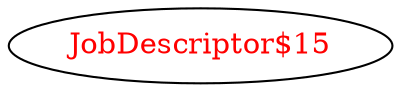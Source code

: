 digraph dependencyGraph {
 concentrate=true;
 ranksep="2.0";
 rankdir="LR"; 
 splines="ortho";
"JobDescriptor$15" [fontcolor="red"];
}